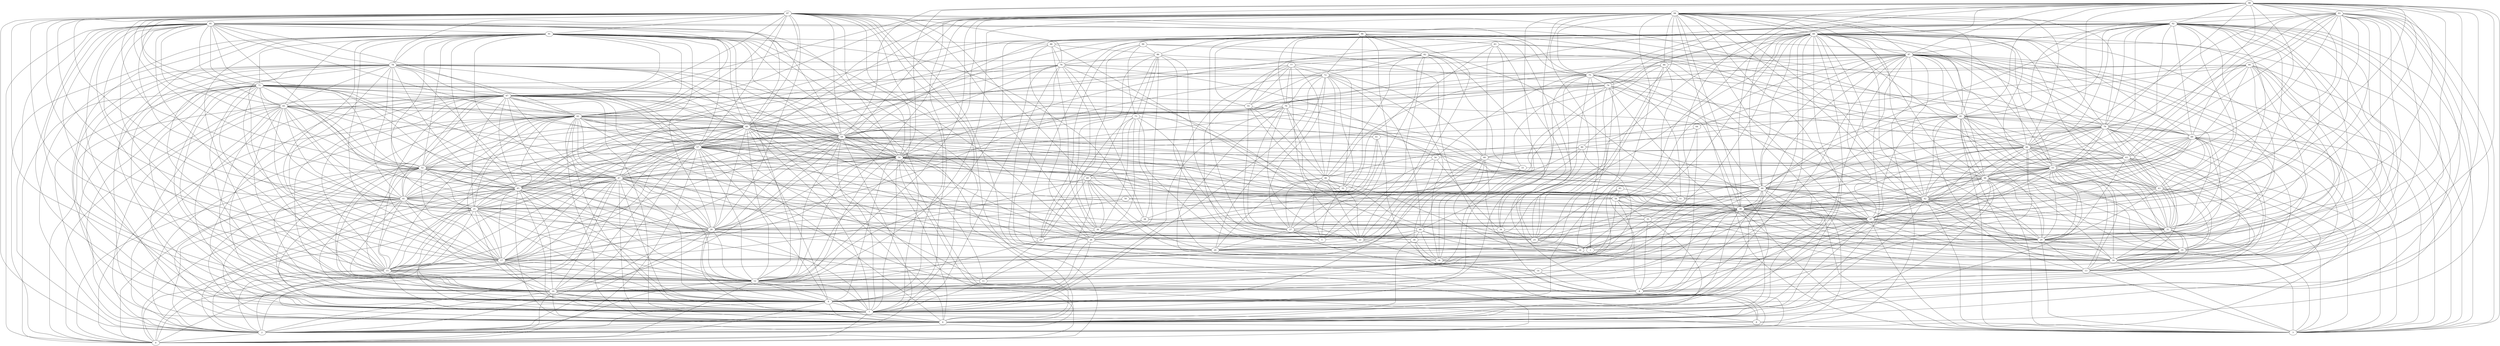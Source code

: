 digraph "sensornet-topology" {
label = "";
rankdir="BT";"0"->"2" [arrowhead = "both"] 
"0"->"7" [arrowhead = "both"] 
"0"->"9" [arrowhead = "both"] 
"0"->"10" [arrowhead = "both"] 
"0"->"12" [arrowhead = "both"] 
"0"->"15" [arrowhead = "both"] 
"0"->"17" [arrowhead = "both"] 
"0"->"21" [arrowhead = "both"] 
"0"->"41" [arrowhead = "both"] 
"0"->"45" [arrowhead = "both"] 
"0"->"47" [arrowhead = "both"] 
"0"->"52" [arrowhead = "both"] 
"0"->"57" [arrowhead = "both"] 
"0"->"59" [arrowhead = "both"] 
"0"->"60" [arrowhead = "both"] 
"0"->"62" [arrowhead = "both"] 
"0"->"65" [arrowhead = "both"] 
"0"->"67" [arrowhead = "both"] 
"0"->"71" [arrowhead = "both"] 
"0"->"91" [arrowhead = "both"] 
"0"->"95" [arrowhead = "both"] 
"0"->"97" [arrowhead = "both"] 
"1"->"25" [arrowhead = "both"] 
"1"->"29" [arrowhead = "both"] 
"1"->"35" [arrowhead = "both"] 
"1"->"40" [arrowhead = "both"] 
"1"->"53" [arrowhead = "both"] 
"1"->"68" [arrowhead = "both"] 
"1"->"75" [arrowhead = "both"] 
"1"->"85" [arrowhead = "both"] 
"2"->"4" [arrowhead = "both"] 
"2"->"7" [arrowhead = "both"] 
"2"->"9" [arrowhead = "both"] 
"2"->"10" [arrowhead = "both"] 
"2"->"12" [arrowhead = "both"] 
"2"->"15" [arrowhead = "both"] 
"2"->"17" [arrowhead = "both"] 
"2"->"21" [arrowhead = "both"] 
"2"->"27" [arrowhead = "both"] 
"2"->"28" [arrowhead = "both"] 
"2"->"30" [arrowhead = "both"] 
"2"->"41" [arrowhead = "both"] 
"2"->"45" [arrowhead = "both"] 
"2"->"47" [arrowhead = "both"] 
"2"->"54" [arrowhead = "both"] 
"2"->"57" [arrowhead = "both"] 
"2"->"59" [arrowhead = "both"] 
"2"->"60" [arrowhead = "both"] 
"2"->"62" [arrowhead = "both"] 
"2"->"65" [arrowhead = "both"] 
"2"->"67" [arrowhead = "both"] 
"2"->"69" [arrowhead = "both"] 
"2"->"71" [arrowhead = "both"] 
"2"->"78" [arrowhead = "both"] 
"2"->"87" [arrowhead = "both"] 
"2"->"91" [arrowhead = "both"] 
"2"->"95" [arrowhead = "both"] 
"2"->"97" [arrowhead = "both"] 
"3"->"4" [arrowhead = "both"] 
"3"->"13" [arrowhead = "both"] 
"3"->"16" [arrowhead = "both"] 
"3"->"19" [arrowhead = "both"] 
"3"->"29" [arrowhead = "both"] 
"3"->"31" [arrowhead = "both"] 
"3"->"37" [arrowhead = "both"] 
"3"->"39" [arrowhead = "both"] 
"3"->"42" [arrowhead = "both"] 
"3"->"43" [arrowhead = "both"] 
"3"->"44" [arrowhead = "both"] 
"3"->"48" [arrowhead = "both"] 
"3"->"54" [arrowhead = "both"] 
"3"->"63" [arrowhead = "both"] 
"3"->"66" [arrowhead = "both"] 
"3"->"69" [arrowhead = "both"] 
"3"->"79" [arrowhead = "both"] 
"3"->"81" [arrowhead = "both"] 
"3"->"87" [arrowhead = "both"] 
"3"->"89" [arrowhead = "both"] 
"3"->"90" [arrowhead = "both"] 
"3"->"92" [arrowhead = "both"] 
"3"->"93" [arrowhead = "both"] 
"3"->"94" [arrowhead = "both"] 
"3"->"98" [arrowhead = "both"] 
"4"->"7" [arrowhead = "both"] 
"4"->"9" [arrowhead = "both"] 
"4"->"10" [arrowhead = "both"] 
"4"->"12" [arrowhead = "both"] 
"4"->"17" [arrowhead = "both"] 
"4"->"28" [arrowhead = "both"] 
"4"->"30" [arrowhead = "both"] 
"4"->"35" [arrowhead = "both"] 
"4"->"37" [arrowhead = "both"] 
"4"->"39" [arrowhead = "both"] 
"4"->"41" [arrowhead = "both"] 
"4"->"42" [arrowhead = "both"] 
"4"->"44" [arrowhead = "both"] 
"4"->"45" [arrowhead = "both"] 
"4"->"47" [arrowhead = "both"] 
"4"->"48" [arrowhead = "both"] 
"4"->"52" [arrowhead = "both"] 
"4"->"53" [arrowhead = "both"] 
"4"->"57" [arrowhead = "both"] 
"4"->"59" [arrowhead = "both"] 
"4"->"60" [arrowhead = "both"] 
"4"->"62" [arrowhead = "both"] 
"4"->"67" [arrowhead = "both"] 
"4"->"71" [arrowhead = "both"] 
"4"->"78" [arrowhead = "both"] 
"4"->"87" [arrowhead = "both"] 
"4"->"89" [arrowhead = "both"] 
"4"->"91" [arrowhead = "both"] 
"4"->"92" [arrowhead = "both"] 
"4"->"94" [arrowhead = "both"] 
"4"->"95" [arrowhead = "both"] 
"4"->"97" [arrowhead = "both"] 
"4"->"98" [arrowhead = "both"] 
"5"->"21" [arrowhead = "both"] 
"5"->"27" [arrowhead = "both"] 
"5"->"32" [arrowhead = "both"] 
"5"->"46" [arrowhead = "both"] 
"5"->"53" [arrowhead = "both"] 
"5"->"73" [arrowhead = "both"] 
"5"->"77" [arrowhead = "both"] 
"5"->"82" [arrowhead = "both"] 
"5"->"96" [arrowhead = "both"] 
"6"->"7" [arrowhead = "both"] 
"6"->"21" [arrowhead = "both"] 
"6"->"26" [arrowhead = "both"] 
"6"->"34" [arrowhead = "both"] 
"6"->"76" [arrowhead = "both"] 
"6"->"84" [arrowhead = "both"] 
"6"->"93" [arrowhead = "both"] 
"7"->"9" [arrowhead = "both"] 
"7"->"10" [arrowhead = "both"] 
"7"->"11" [arrowhead = "both"] 
"7"->"12" [arrowhead = "both"] 
"7"->"15" [arrowhead = "both"] 
"7"->"17" [arrowhead = "both"] 
"7"->"21" [arrowhead = "both"] 
"7"->"26" [arrowhead = "both"] 
"7"->"28" [arrowhead = "both"] 
"7"->"39" [arrowhead = "both"] 
"7"->"41" [arrowhead = "both"] 
"7"->"44" [arrowhead = "both"] 
"7"->"45" [arrowhead = "both"] 
"7"->"47" [arrowhead = "both"] 
"7"->"52" [arrowhead = "both"] 
"7"->"54" [arrowhead = "both"] 
"7"->"56" [arrowhead = "both"] 
"7"->"59" [arrowhead = "both"] 
"7"->"60" [arrowhead = "both"] 
"7"->"62" [arrowhead = "both"] 
"7"->"65" [arrowhead = "both"] 
"7"->"67" [arrowhead = "both"] 
"7"->"70" [arrowhead = "both"] 
"7"->"71" [arrowhead = "both"] 
"7"->"72" [arrowhead = "both"] 
"7"->"76" [arrowhead = "both"] 
"7"->"78" [arrowhead = "both"] 
"7"->"80" [arrowhead = "both"] 
"7"->"89" [arrowhead = "both"] 
"7"->"91" [arrowhead = "both"] 
"7"->"93" [arrowhead = "both"] 
"7"->"94" [arrowhead = "both"] 
"7"->"95" [arrowhead = "both"] 
"7"->"97" [arrowhead = "both"] 
"8"->"12" [arrowhead = "both"] 
"8"->"13" [arrowhead = "both"] 
"8"->"14" [arrowhead = "both"] 
"8"->"19" [arrowhead = "both"] 
"8"->"21" [arrowhead = "both"] 
"8"->"35" [arrowhead = "both"] 
"8"->"37" [arrowhead = "both"] 
"8"->"62" [arrowhead = "both"] 
"8"->"63" [arrowhead = "both"] 
"8"->"64" [arrowhead = "both"] 
"8"->"71" [arrowhead = "both"] 
"8"->"75" [arrowhead = "both"] 
"8"->"85" [arrowhead = "both"] 
"8"->"98" [arrowhead = "both"] 
"9"->"10" [arrowhead = "both"] 
"9"->"12" [arrowhead = "both"] 
"9"->"15" [arrowhead = "both"] 
"9"->"17" [arrowhead = "both"] 
"9"->"21" [arrowhead = "both"] 
"9"->"26" [arrowhead = "both"] 
"9"->"28" [arrowhead = "both"] 
"9"->"37" [arrowhead = "both"] 
"9"->"39" [arrowhead = "both"] 
"9"->"41" [arrowhead = "both"] 
"9"->"42" [arrowhead = "both"] 
"9"->"44" [arrowhead = "both"] 
"9"->"45" [arrowhead = "both"] 
"9"->"47" [arrowhead = "both"] 
"9"->"48" [arrowhead = "both"] 
"9"->"52" [arrowhead = "both"] 
"9"->"54" [arrowhead = "both"] 
"9"->"57" [arrowhead = "both"] 
"9"->"60" [arrowhead = "both"] 
"9"->"62" [arrowhead = "both"] 
"9"->"65" [arrowhead = "both"] 
"9"->"67" [arrowhead = "both"] 
"9"->"71" [arrowhead = "both"] 
"9"->"75" [arrowhead = "both"] 
"9"->"78" [arrowhead = "both"] 
"9"->"87" [arrowhead = "both"] 
"9"->"89" [arrowhead = "both"] 
"9"->"91" [arrowhead = "both"] 
"9"->"92" [arrowhead = "both"] 
"9"->"94" [arrowhead = "both"] 
"9"->"95" [arrowhead = "both"] 
"9"->"97" [arrowhead = "both"] 
"9"->"98" [arrowhead = "both"] 
"10"->"12" [arrowhead = "both"] 
"10"->"15" [arrowhead = "both"] 
"10"->"17" [arrowhead = "both"] 
"10"->"21" [arrowhead = "both"] 
"10"->"23" [arrowhead = "both"] 
"10"->"28" [arrowhead = "both"] 
"10"->"37" [arrowhead = "both"] 
"10"->"39" [arrowhead = "both"] 
"10"->"41" [arrowhead = "both"] 
"10"->"44" [arrowhead = "both"] 
"10"->"45" [arrowhead = "both"] 
"10"->"47" [arrowhead = "both"] 
"10"->"49" [arrowhead = "both"] 
"10"->"52" [arrowhead = "both"] 
"10"->"54" [arrowhead = "both"] 
"10"->"57" [arrowhead = "both"] 
"10"->"59" [arrowhead = "both"] 
"10"->"62" [arrowhead = "both"] 
"10"->"65" [arrowhead = "both"] 
"10"->"67" [arrowhead = "both"] 
"10"->"71" [arrowhead = "both"] 
"10"->"78" [arrowhead = "both"] 
"10"->"87" [arrowhead = "both"] 
"10"->"89" [arrowhead = "both"] 
"10"->"91" [arrowhead = "both"] 
"10"->"94" [arrowhead = "both"] 
"10"->"95" [arrowhead = "both"] 
"10"->"97" [arrowhead = "both"] 
"11"->"14" [arrowhead = "both"] 
"11"->"23" [arrowhead = "both"] 
"11"->"52" [arrowhead = "both"] 
"11"->"54" [arrowhead = "both"] 
"11"->"57" [arrowhead = "both"] 
"11"->"73" [arrowhead = "both"] 
"12"->"15" [arrowhead = "both"] 
"12"->"17" [arrowhead = "both"] 
"12"->"19" [arrowhead = "both"] 
"12"->"20" [arrowhead = "both"] 
"12"->"21" [arrowhead = "both"] 
"12"->"28" [arrowhead = "both"] 
"12"->"39" [arrowhead = "both"] 
"12"->"41" [arrowhead = "both"] 
"12"->"44" [arrowhead = "both"] 
"12"->"45" [arrowhead = "both"] 
"12"->"47" [arrowhead = "both"] 
"12"->"52" [arrowhead = "both"] 
"12"->"54" [arrowhead = "both"] 
"12"->"57" [arrowhead = "both"] 
"12"->"58" [arrowhead = "both"] 
"12"->"59" [arrowhead = "both"] 
"12"->"60" [arrowhead = "both"] 
"12"->"65" [arrowhead = "both"] 
"12"->"67" [arrowhead = "both"] 
"12"->"71" [arrowhead = "both"] 
"12"->"78" [arrowhead = "both"] 
"12"->"89" [arrowhead = "both"] 
"12"->"91" [arrowhead = "both"] 
"12"->"94" [arrowhead = "both"] 
"12"->"95" [arrowhead = "both"] 
"12"->"96" [arrowhead = "both"] 
"12"->"97" [arrowhead = "both"] 
"13"->"16" [arrowhead = "both"] 
"13"->"19" [arrowhead = "both"] 
"13"->"29" [arrowhead = "both"] 
"13"->"31" [arrowhead = "both"] 
"13"->"33" [arrowhead = "both"] 
"13"->"40" [arrowhead = "both"] 
"13"->"43" [arrowhead = "both"] 
"13"->"45" [arrowhead = "both"] 
"13"->"50" [arrowhead = "both"] 
"13"->"53" [arrowhead = "both"] 
"13"->"58" [arrowhead = "both"] 
"13"->"66" [arrowhead = "both"] 
"13"->"69" [arrowhead = "both"] 
"13"->"79" [arrowhead = "both"] 
"13"->"81" [arrowhead = "both"] 
"13"->"83" [arrowhead = "both"] 
"13"->"93" [arrowhead = "both"] 
"14"->"18" [arrowhead = "both"] 
"14"->"58" [arrowhead = "both"] 
"14"->"61" [arrowhead = "both"] 
"14"->"90" [arrowhead = "both"] 
"15"->"17" [arrowhead = "both"] 
"15"->"21" [arrowhead = "both"] 
"15"->"28" [arrowhead = "both"] 
"15"->"41" [arrowhead = "both"] 
"15"->"45" [arrowhead = "both"] 
"15"->"47" [arrowhead = "both"] 
"15"->"49" [arrowhead = "both"] 
"15"->"52" [arrowhead = "both"] 
"15"->"57" [arrowhead = "both"] 
"15"->"59" [arrowhead = "both"] 
"15"->"60" [arrowhead = "both"] 
"15"->"62" [arrowhead = "both"] 
"15"->"67" [arrowhead = "both"] 
"15"->"68" [arrowhead = "both"] 
"15"->"71" [arrowhead = "both"] 
"15"->"78" [arrowhead = "both"] 
"15"->"91" [arrowhead = "both"] 
"15"->"95" [arrowhead = "both"] 
"15"->"97" [arrowhead = "both"] 
"16"->"19" [arrowhead = "both"] 
"16"->"24" [arrowhead = "both"] 
"16"->"29" [arrowhead = "both"] 
"16"->"31" [arrowhead = "both"] 
"16"->"37" [arrowhead = "both"] 
"16"->"39" [arrowhead = "both"] 
"16"->"42" [arrowhead = "both"] 
"16"->"43" [arrowhead = "both"] 
"16"->"44" [arrowhead = "both"] 
"16"->"48" [arrowhead = "both"] 
"16"->"49" [arrowhead = "both"] 
"16"->"53" [arrowhead = "both"] 
"16"->"63" [arrowhead = "both"] 
"16"->"69" [arrowhead = "both"] 
"16"->"74" [arrowhead = "both"] 
"16"->"79" [arrowhead = "both"] 
"16"->"81" [arrowhead = "both"] 
"16"->"87" [arrowhead = "both"] 
"16"->"89" [arrowhead = "both"] 
"16"->"92" [arrowhead = "both"] 
"16"->"93" [arrowhead = "both"] 
"16"->"94" [arrowhead = "both"] 
"16"->"98" [arrowhead = "both"] 
"17"->"21" [arrowhead = "both"] 
"17"->"24" [arrowhead = "both"] 
"17"->"28" [arrowhead = "both"] 
"17"->"41" [arrowhead = "both"] 
"17"->"44" [arrowhead = "both"] 
"17"->"45" [arrowhead = "both"] 
"17"->"47" [arrowhead = "both"] 
"17"->"52" [arrowhead = "both"] 
"17"->"54" [arrowhead = "both"] 
"17"->"57" [arrowhead = "both"] 
"17"->"59" [arrowhead = "both"] 
"17"->"60" [arrowhead = "both"] 
"17"->"62" [arrowhead = "both"] 
"17"->"65" [arrowhead = "both"] 
"17"->"71" [arrowhead = "both"] 
"17"->"74" [arrowhead = "both"] 
"17"->"78" [arrowhead = "both"] 
"17"->"91" [arrowhead = "both"] 
"17"->"94" [arrowhead = "both"] 
"17"->"95" [arrowhead = "both"] 
"17"->"97" [arrowhead = "both"] 
"18"->"20" [arrowhead = "both"] 
"18"->"22" [arrowhead = "both"] 
"18"->"30" [arrowhead = "both"] 
"18"->"33" [arrowhead = "both"] 
"18"->"40" [arrowhead = "both"] 
"18"->"66" [arrowhead = "both"] 
"18"->"70" [arrowhead = "both"] 
"18"->"72" [arrowhead = "both"] 
"18"->"80" [arrowhead = "both"] 
"18"->"83" [arrowhead = "both"] 
"18"->"89" [arrowhead = "both"] 
"18"->"90" [arrowhead = "both"] 
"19"->"22" [arrowhead = "both"] 
"19"->"29" [arrowhead = "both"] 
"19"->"31" [arrowhead = "both"] 
"19"->"37" [arrowhead = "both"] 
"19"->"39" [arrowhead = "both"] 
"19"->"42" [arrowhead = "both"] 
"19"->"43" [arrowhead = "both"] 
"19"->"48" [arrowhead = "both"] 
"19"->"53" [arrowhead = "both"] 
"19"->"63" [arrowhead = "both"] 
"19"->"66" [arrowhead = "both"] 
"19"->"79" [arrowhead = "both"] 
"19"->"81" [arrowhead = "both"] 
"19"->"87" [arrowhead = "both"] 
"19"->"89" [arrowhead = "both"] 
"19"->"92" [arrowhead = "both"] 
"19"->"93" [arrowhead = "both"] 
"19"->"98" [arrowhead = "both"] 
"20"->"22" [arrowhead = "both"] 
"20"->"27" [arrowhead = "both"] 
"20"->"40" [arrowhead = "both"] 
"20"->"46" [arrowhead = "both"] 
"20"->"49" [arrowhead = "both"] 
"20"->"62" [arrowhead = "both"] 
"20"->"68" [arrowhead = "both"] 
"20"->"72" [arrowhead = "both"] 
"20"->"76" [arrowhead = "both"] 
"20"->"77" [arrowhead = "both"] 
"20"->"84" [arrowhead = "both"] 
"20"->"90" [arrowhead = "both"] 
"20"->"96" [arrowhead = "both"] 
"21"->"41" [arrowhead = "both"] 
"21"->"45" [arrowhead = "both"] 
"21"->"47" [arrowhead = "both"] 
"21"->"50" [arrowhead = "both"] 
"21"->"52" [arrowhead = "both"] 
"21"->"57" [arrowhead = "both"] 
"21"->"58" [arrowhead = "both"] 
"21"->"59" [arrowhead = "both"] 
"21"->"60" [arrowhead = "both"] 
"21"->"62" [arrowhead = "both"] 
"21"->"65" [arrowhead = "both"] 
"21"->"67" [arrowhead = "both"] 
"21"->"91" [arrowhead = "both"] 
"21"->"92" [arrowhead = "both"] 
"21"->"95" [arrowhead = "both"] 
"21"->"97" [arrowhead = "both"] 
"22"->"27" [arrowhead = "both"] 
"22"->"28" [arrowhead = "both"] 
"22"->"32" [arrowhead = "both"] 
"22"->"40" [arrowhead = "both"] 
"22"->"46" [arrowhead = "both"] 
"22"->"68" [arrowhead = "both"] 
"22"->"70" [arrowhead = "both"] 
"22"->"77" [arrowhead = "both"] 
"22"->"82" [arrowhead = "both"] 
"22"->"90" [arrowhead = "both"] 
"22"->"96" [arrowhead = "both"] 
"23"->"36" [arrowhead = "both"] 
"23"->"49" [arrowhead = "both"] 
"23"->"60" [arrowhead = "both"] 
"23"->"61" [arrowhead = "both"] 
"23"->"73" [arrowhead = "both"] 
"23"->"86" [arrowhead = "both"] 
"23"->"99" [arrowhead = "both"] 
"24"->"25" [arrowhead = "both"] 
"24"->"36" [arrowhead = "both"] 
"24"->"39" [arrowhead = "both"] 
"24"->"42" [arrowhead = "both"] 
"24"->"66" [arrowhead = "both"] 
"24"->"67" [arrowhead = "both"] 
"24"->"75" [arrowhead = "both"] 
"24"->"86" [arrowhead = "both"] 
"24"->"89" [arrowhead = "both"] 
"24"->"92" [arrowhead = "both"] 
"25"->"34" [arrowhead = "both"] 
"25"->"42" [arrowhead = "both"] 
"25"->"44" [arrowhead = "both"] 
"25"->"46" [arrowhead = "both"] 
"25"->"47" [arrowhead = "both"] 
"25"->"51" [arrowhead = "both"] 
"25"->"73" [arrowhead = "both"] 
"25"->"74" [arrowhead = "both"] 
"25"->"84" [arrowhead = "both"] 
"25"->"85" [arrowhead = "both"] 
"25"->"94" [arrowhead = "both"] 
"25"->"96" [arrowhead = "both"] 
"25"->"97" [arrowhead = "both"] 
"25"->"99" [arrowhead = "both"] 
"26"->"36" [arrowhead = "both"] 
"26"->"38" [arrowhead = "both"] 
"26"->"39" [arrowhead = "both"] 
"26"->"47" [arrowhead = "both"] 
"26"->"56" [arrowhead = "both"] 
"26"->"57" [arrowhead = "both"] 
"26"->"59" [arrowhead = "both"] 
"26"->"86" [arrowhead = "both"] 
"26"->"88" [arrowhead = "both"] 
"26"->"89" [arrowhead = "both"] 
"26"->"91" [arrowhead = "both"] 
"27"->"32" [arrowhead = "both"] 
"27"->"35" [arrowhead = "both"] 
"27"->"43" [arrowhead = "both"] 
"27"->"46" [arrowhead = "both"] 
"27"->"52" [arrowhead = "both"] 
"27"->"55" [arrowhead = "both"] 
"27"->"70" [arrowhead = "both"] 
"27"->"72" [arrowhead = "both"] 
"27"->"82" [arrowhead = "both"] 
"27"->"96" [arrowhead = "both"] 
"28"->"37" [arrowhead = "both"] 
"28"->"41" [arrowhead = "both"] 
"28"->"45" [arrowhead = "both"] 
"28"->"47" [arrowhead = "both"] 
"28"->"48" [arrowhead = "both"] 
"28"->"50" [arrowhead = "both"] 
"28"->"52" [arrowhead = "both"] 
"28"->"54" [arrowhead = "both"] 
"28"->"57" [arrowhead = "both"] 
"28"->"59" [arrowhead = "both"] 
"28"->"60" [arrowhead = "both"] 
"28"->"62" [arrowhead = "both"] 
"28"->"65" [arrowhead = "both"] 
"28"->"67" [arrowhead = "both"] 
"28"->"72" [arrowhead = "both"] 
"28"->"83" [arrowhead = "both"] 
"28"->"91" [arrowhead = "both"] 
"28"->"95" [arrowhead = "both"] 
"28"->"97" [arrowhead = "both"] 
"29"->"31" [arrowhead = "both"] 
"29"->"37" [arrowhead = "both"] 
"29"->"39" [arrowhead = "both"] 
"29"->"42" [arrowhead = "both"] 
"29"->"43" [arrowhead = "both"] 
"29"->"44" [arrowhead = "both"] 
"29"->"46" [arrowhead = "both"] 
"29"->"48" [arrowhead = "both"] 
"29"->"51" [arrowhead = "both"] 
"29"->"52" [arrowhead = "both"] 
"29"->"53" [arrowhead = "both"] 
"29"->"63" [arrowhead = "both"] 
"29"->"66" [arrowhead = "both"] 
"29"->"69" [arrowhead = "both"] 
"29"->"81" [arrowhead = "both"] 
"29"->"87" [arrowhead = "both"] 
"29"->"89" [arrowhead = "both"] 
"29"->"92" [arrowhead = "both"] 
"29"->"93" [arrowhead = "both"] 
"29"->"94" [arrowhead = "both"] 
"29"->"98" [arrowhead = "both"] 
"30"->"40" [arrowhead = "both"] 
"30"->"54" [arrowhead = "both"] 
"30"->"68" [arrowhead = "both"] 
"30"->"86" [arrowhead = "both"] 
"30"->"90" [arrowhead = "both"] 
"31"->"37" [arrowhead = "both"] 
"31"->"39" [arrowhead = "both"] 
"31"->"42" [arrowhead = "both"] 
"31"->"43" [arrowhead = "both"] 
"31"->"44" [arrowhead = "both"] 
"31"->"47" [arrowhead = "both"] 
"31"->"48" [arrowhead = "both"] 
"31"->"53" [arrowhead = "both"] 
"31"->"63" [arrowhead = "both"] 
"31"->"66" [arrowhead = "both"] 
"31"->"69" [arrowhead = "both"] 
"31"->"79" [arrowhead = "both"] 
"31"->"87" [arrowhead = "both"] 
"31"->"89" [arrowhead = "both"] 
"31"->"92" [arrowhead = "both"] 
"31"->"93" [arrowhead = "both"] 
"31"->"94" [arrowhead = "both"] 
"31"->"98" [arrowhead = "both"] 
"32"->"33" [arrowhead = "both"] 
"32"->"46" [arrowhead = "both"] 
"32"->"47" [arrowhead = "both"] 
"32"->"55" [arrowhead = "both"] 
"32"->"72" [arrowhead = "both"] 
"32"->"77" [arrowhead = "both"] 
"32"->"96" [arrowhead = "both"] 
"33"->"63" [arrowhead = "both"] 
"33"->"68" [arrowhead = "both"] 
"33"->"74" [arrowhead = "both"] 
"33"->"82" [arrowhead = "both"] 
"34"->"38" [arrowhead = "both"] 
"34"->"56" [arrowhead = "both"] 
"34"->"75" [arrowhead = "both"] 
"34"->"82" [arrowhead = "both"] 
"34"->"89" [arrowhead = "both"] 
"34"->"93" [arrowhead = "both"] 
"35"->"39" [arrowhead = "both"] 
"35"->"51" [arrowhead = "both"] 
"35"->"58" [arrowhead = "both"] 
"35"->"71" [arrowhead = "both"] 
"36"->"38" [arrowhead = "both"] 
"36"->"47" [arrowhead = "both"] 
"36"->"49" [arrowhead = "both"] 
"36"->"73" [arrowhead = "both"] 
"36"->"74" [arrowhead = "both"] 
"36"->"76" [arrowhead = "both"] 
"36"->"88" [arrowhead = "both"] 
"36"->"99" [arrowhead = "both"] 
"37"->"39" [arrowhead = "both"] 
"37"->"42" [arrowhead = "both"] 
"37"->"44" [arrowhead = "both"] 
"37"->"48" [arrowhead = "both"] 
"37"->"53" [arrowhead = "both"] 
"37"->"54" [arrowhead = "both"] 
"37"->"55" [arrowhead = "both"] 
"37"->"58" [arrowhead = "both"] 
"37"->"59" [arrowhead = "both"] 
"37"->"60" [arrowhead = "both"] 
"37"->"66" [arrowhead = "both"] 
"37"->"69" [arrowhead = "both"] 
"37"->"78" [arrowhead = "both"] 
"37"->"79" [arrowhead = "both"] 
"37"->"81" [arrowhead = "both"] 
"37"->"89" [arrowhead = "both"] 
"37"->"92" [arrowhead = "both"] 
"37"->"94" [arrowhead = "both"] 
"37"->"98" [arrowhead = "both"] 
"38"->"39" [arrowhead = "both"] 
"38"->"61" [arrowhead = "both"] 
"38"->"76" [arrowhead = "both"] 
"38"->"86" [arrowhead = "both"] 
"38"->"91" [arrowhead = "both"] 
"39"->"42" [arrowhead = "both"] 
"39"->"44" [arrowhead = "both"] 
"39"->"48" [arrowhead = "both"] 
"39"->"53" [arrowhead = "both"] 
"39"->"54" [arrowhead = "both"] 
"39"->"57" [arrowhead = "both"] 
"39"->"59" [arrowhead = "both"] 
"39"->"60" [arrowhead = "both"] 
"39"->"62" [arrowhead = "both"] 
"39"->"66" [arrowhead = "both"] 
"39"->"69" [arrowhead = "both"] 
"39"->"74" [arrowhead = "both"] 
"39"->"76" [arrowhead = "both"] 
"39"->"79" [arrowhead = "both"] 
"39"->"81" [arrowhead = "both"] 
"39"->"87" [arrowhead = "both"] 
"39"->"88" [arrowhead = "both"] 
"39"->"92" [arrowhead = "both"] 
"39"->"94" [arrowhead = "both"] 
"39"->"98" [arrowhead = "both"] 
"40"->"68" [arrowhead = "both"] 
"40"->"70" [arrowhead = "both"] 
"40"->"72" [arrowhead = "both"] 
"40"->"80" [arrowhead = "both"] 
"41"->"45" [arrowhead = "both"] 
"41"->"47" [arrowhead = "both"] 
"41"->"52" [arrowhead = "both"] 
"41"->"54" [arrowhead = "both"] 
"41"->"57" [arrowhead = "both"] 
"41"->"59" [arrowhead = "both"] 
"41"->"60" [arrowhead = "both"] 
"41"->"62" [arrowhead = "both"] 
"41"->"65" [arrowhead = "both"] 
"41"->"67" [arrowhead = "both"] 
"41"->"71" [arrowhead = "both"] 
"41"->"78" [arrowhead = "both"] 
"41"->"84" [arrowhead = "both"] 
"41"->"95" [arrowhead = "both"] 
"41"->"97" [arrowhead = "both"] 
"42"->"43" [arrowhead = "both"] 
"42"->"44" [arrowhead = "both"] 
"42"->"48" [arrowhead = "both"] 
"42"->"53" [arrowhead = "both"] 
"42"->"54" [arrowhead = "both"] 
"42"->"59" [arrowhead = "both"] 
"42"->"66" [arrowhead = "both"] 
"42"->"67" [arrowhead = "both"] 
"42"->"69" [arrowhead = "both"] 
"42"->"74" [arrowhead = "both"] 
"42"->"75" [arrowhead = "both"] 
"42"->"79" [arrowhead = "both"] 
"42"->"81" [arrowhead = "both"] 
"42"->"87" [arrowhead = "both"] 
"42"->"89" [arrowhead = "both"] 
"42"->"93" [arrowhead = "both"] 
"42"->"94" [arrowhead = "both"] 
"42"->"98" [arrowhead = "both"] 
"43"->"48" [arrowhead = "both"] 
"43"->"53" [arrowhead = "both"] 
"43"->"63" [arrowhead = "both"] 
"43"->"66" [arrowhead = "both"] 
"43"->"69" [arrowhead = "both"] 
"43"->"79" [arrowhead = "both"] 
"43"->"81" [arrowhead = "both"] 
"43"->"92" [arrowhead = "both"] 
"43"->"95" [arrowhead = "both"] 
"43"->"98" [arrowhead = "both"] 
"44"->"48" [arrowhead = "both"] 
"44"->"49" [arrowhead = "both"] 
"44"->"53" [arrowhead = "both"] 
"44"->"54" [arrowhead = "both"] 
"44"->"57" [arrowhead = "both"] 
"44"->"59" [arrowhead = "both"] 
"44"->"60" [arrowhead = "both"] 
"44"->"62" [arrowhead = "both"] 
"44"->"66" [arrowhead = "both"] 
"44"->"67" [arrowhead = "both"] 
"44"->"75" [arrowhead = "both"] 
"44"->"79" [arrowhead = "both"] 
"44"->"81" [arrowhead = "both"] 
"44"->"87" [arrowhead = "both"] 
"44"->"89" [arrowhead = "both"] 
"44"->"92" [arrowhead = "both"] 
"44"->"98" [arrowhead = "both"] 
"45"->"47" [arrowhead = "both"] 
"45"->"52" [arrowhead = "both"] 
"45"->"54" [arrowhead = "both"] 
"45"->"57" [arrowhead = "both"] 
"45"->"59" [arrowhead = "both"] 
"45"->"60" [arrowhead = "both"] 
"45"->"62" [arrowhead = "both"] 
"45"->"63" [arrowhead = "both"] 
"45"->"65" [arrowhead = "both"] 
"45"->"67" [arrowhead = "both"] 
"45"->"71" [arrowhead = "both"] 
"45"->"76" [arrowhead = "both"] 
"45"->"78" [arrowhead = "both"] 
"45"->"91" [arrowhead = "both"] 
"45"->"97" [arrowhead = "both"] 
"46"->"55" [arrowhead = "both"] 
"46"->"70" [arrowhead = "both"] 
"46"->"72" [arrowhead = "both"] 
"46"->"75" [arrowhead = "both"] 
"46"->"77" [arrowhead = "both"] 
"46"->"79" [arrowhead = "both"] 
"46"->"82" [arrowhead = "both"] 
"47"->"52" [arrowhead = "both"] 
"47"->"54" [arrowhead = "both"] 
"47"->"57" [arrowhead = "both"] 
"47"->"59" [arrowhead = "both"] 
"47"->"60" [arrowhead = "both"] 
"47"->"62" [arrowhead = "both"] 
"47"->"65" [arrowhead = "both"] 
"47"->"67" [arrowhead = "both"] 
"47"->"71" [arrowhead = "both"] 
"47"->"75" [arrowhead = "both"] 
"47"->"76" [arrowhead = "both"] 
"47"->"78" [arrowhead = "both"] 
"47"->"81" [arrowhead = "both"] 
"47"->"88" [arrowhead = "both"] 
"47"->"91" [arrowhead = "both"] 
"47"->"95" [arrowhead = "both"] 
"48"->"53" [arrowhead = "both"] 
"48"->"54" [arrowhead = "both"] 
"48"->"59" [arrowhead = "both"] 
"48"->"66" [arrowhead = "both"] 
"48"->"69" [arrowhead = "both"] 
"48"->"71" [arrowhead = "both"] 
"48"->"79" [arrowhead = "both"] 
"48"->"81" [arrowhead = "both"] 
"48"->"87" [arrowhead = "both"] 
"48"->"89" [arrowhead = "both"] 
"48"->"92" [arrowhead = "both"] 
"48"->"93" [arrowhead = "both"] 
"48"->"94" [arrowhead = "both"] 
"49"->"66" [arrowhead = "both"] 
"49"->"73" [arrowhead = "both"] 
"49"->"86" [arrowhead = "both"] 
"49"->"97" [arrowhead = "both"] 
"50"->"80" [arrowhead = "both"] 
"51"->"75" [arrowhead = "both"] 
"51"->"79" [arrowhead = "both"] 
"51"->"82" [arrowhead = "both"] 
"51"->"85" [arrowhead = "both"] 
"51"->"90" [arrowhead = "both"] 
"52"->"54" [arrowhead = "both"] 
"52"->"57" [arrowhead = "both"] 
"52"->"59" [arrowhead = "both"] 
"52"->"60" [arrowhead = "both"] 
"52"->"62" [arrowhead = "both"] 
"52"->"65" [arrowhead = "both"] 
"52"->"67" [arrowhead = "both"] 
"52"->"71" [arrowhead = "both"] 
"52"->"77" [arrowhead = "both"] 
"52"->"78" [arrowhead = "both"] 
"52"->"91" [arrowhead = "both"] 
"52"->"95" [arrowhead = "both"] 
"52"->"97" [arrowhead = "both"] 
"53"->"54" [arrowhead = "both"] 
"53"->"63" [arrowhead = "both"] 
"53"->"66" [arrowhead = "both"] 
"53"->"68" [arrowhead = "both"] 
"53"->"69" [arrowhead = "both"] 
"53"->"79" [arrowhead = "both"] 
"53"->"81" [arrowhead = "both"] 
"53"->"87" [arrowhead = "both"] 
"53"->"89" [arrowhead = "both"] 
"53"->"92" [arrowhead = "both"] 
"53"->"93" [arrowhead = "both"] 
"53"->"94" [arrowhead = "both"] 
"53"->"98" [arrowhead = "both"] 
"54"->"57" [arrowhead = "both"] 
"54"->"59" [arrowhead = "both"] 
"54"->"60" [arrowhead = "both"] 
"54"->"62" [arrowhead = "both"] 
"54"->"67" [arrowhead = "both"] 
"54"->"78" [arrowhead = "both"] 
"54"->"80" [arrowhead = "both"] 
"54"->"87" [arrowhead = "both"] 
"54"->"89" [arrowhead = "both"] 
"54"->"91" [arrowhead = "both"] 
"54"->"92" [arrowhead = "both"] 
"54"->"94" [arrowhead = "both"] 
"54"->"95" [arrowhead = "both"] 
"54"->"97" [arrowhead = "both"] 
"54"->"98" [arrowhead = "both"] 
"55"->"67" [arrowhead = "both"] 
"55"->"77" [arrowhead = "both"] 
"55"->"82" [arrowhead = "both"] 
"55"->"87" [arrowhead = "both"] 
"55"->"96" [arrowhead = "both"] 
"56"->"57" [arrowhead = "both"] 
"56"->"66" [arrowhead = "both"] 
"56"->"76" [arrowhead = "both"] 
"56"->"84" [arrowhead = "both"] 
"57"->"59" [arrowhead = "both"] 
"57"->"60" [arrowhead = "both"] 
"57"->"61" [arrowhead = "both"] 
"57"->"62" [arrowhead = "both"] 
"57"->"65" [arrowhead = "both"] 
"57"->"67" [arrowhead = "both"] 
"57"->"70" [arrowhead = "both"] 
"57"->"71" [arrowhead = "both"] 
"57"->"76" [arrowhead = "both"] 
"57"->"78" [arrowhead = "both"] 
"57"->"89" [arrowhead = "both"] 
"57"->"91" [arrowhead = "both"] 
"57"->"94" [arrowhead = "both"] 
"57"->"95" [arrowhead = "both"] 
"57"->"97" [arrowhead = "both"] 
"58"->"62" [arrowhead = "both"] 
"58"->"63" [arrowhead = "both"] 
"58"->"64" [arrowhead = "both"] 
"58"->"71" [arrowhead = "both"] 
"58"->"84" [arrowhead = "both"] 
"58"->"85" [arrowhead = "both"] 
"58"->"87" [arrowhead = "both"] 
"59"->"60" [arrowhead = "both"] 
"59"->"62" [arrowhead = "both"] 
"59"->"65" [arrowhead = "both"] 
"59"->"67" [arrowhead = "both"] 
"59"->"71" [arrowhead = "both"] 
"59"->"74" [arrowhead = "both"] 
"59"->"76" [arrowhead = "both"] 
"59"->"78" [arrowhead = "both"] 
"59"->"87" [arrowhead = "both"] 
"59"->"89" [arrowhead = "both"] 
"59"->"91" [arrowhead = "both"] 
"59"->"92" [arrowhead = "both"] 
"59"->"94" [arrowhead = "both"] 
"59"->"95" [arrowhead = "both"] 
"59"->"97" [arrowhead = "both"] 
"59"->"98" [arrowhead = "both"] 
"60"->"62" [arrowhead = "both"] 
"60"->"65" [arrowhead = "both"] 
"60"->"67" [arrowhead = "both"] 
"60"->"71" [arrowhead = "both"] 
"60"->"73" [arrowhead = "both"] 
"60"->"74" [arrowhead = "both"] 
"60"->"78" [arrowhead = "both"] 
"60"->"87" [arrowhead = "both"] 
"60"->"89" [arrowhead = "both"] 
"60"->"91" [arrowhead = "both"] 
"60"->"94" [arrowhead = "both"] 
"60"->"95" [arrowhead = "both"] 
"60"->"97" [arrowhead = "both"] 
"61"->"64" [arrowhead = "both"] 
"61"->"73" [arrowhead = "both"] 
"62"->"65" [arrowhead = "both"] 
"62"->"67" [arrowhead = "both"] 
"62"->"70" [arrowhead = "both"] 
"62"->"71" [arrowhead = "both"] 
"62"->"78" [arrowhead = "both"] 
"62"->"89" [arrowhead = "both"] 
"62"->"91" [arrowhead = "both"] 
"62"->"94" [arrowhead = "both"] 
"62"->"95" [arrowhead = "both"] 
"62"->"97" [arrowhead = "both"] 
"63"->"66" [arrowhead = "both"] 
"63"->"69" [arrowhead = "both"] 
"63"->"79" [arrowhead = "both"] 
"63"->"81" [arrowhead = "both"] 
"63"->"83" [arrowhead = "both"] 
"63"->"90" [arrowhead = "both"] 
"63"->"93" [arrowhead = "both"] 
"63"->"95" [arrowhead = "both"] 
"64"->"87" [arrowhead = "both"] 
"65"->"67" [arrowhead = "both"] 
"65"->"71" [arrowhead = "both"] 
"65"->"78" [arrowhead = "both"] 
"65"->"91" [arrowhead = "both"] 
"65"->"95" [arrowhead = "both"] 
"65"->"97" [arrowhead = "both"] 
"66"->"69" [arrowhead = "both"] 
"66"->"74" [arrowhead = "both"] 
"66"->"79" [arrowhead = "both"] 
"66"->"81" [arrowhead = "both"] 
"66"->"87" [arrowhead = "both"] 
"66"->"89" [arrowhead = "both"] 
"66"->"92" [arrowhead = "both"] 
"66"->"93" [arrowhead = "both"] 
"66"->"94" [arrowhead = "both"] 
"66"->"98" [arrowhead = "both"] 
"66"->"99" [arrowhead = "both"] 
"67"->"71" [arrowhead = "both"] 
"67"->"74" [arrowhead = "both"] 
"67"->"78" [arrowhead = "both"] 
"67"->"91" [arrowhead = "both"] 
"67"->"94" [arrowhead = "both"] 
"67"->"95" [arrowhead = "both"] 
"67"->"97" [arrowhead = "both"] 
"68"->"70" [arrowhead = "both"] 
"68"->"72" [arrowhead = "both"] 
"68"->"80" [arrowhead = "both"] 
"68"->"83" [arrowhead = "both"] 
"68"->"90" [arrowhead = "both"] 
"69"->"75" [arrowhead = "both"] 
"69"->"79" [arrowhead = "both"] 
"69"->"81" [arrowhead = "both"] 
"69"->"87" [arrowhead = "both"] 
"69"->"89" [arrowhead = "both"] 
"69"->"92" [arrowhead = "both"] 
"69"->"93" [arrowhead = "both"] 
"69"->"98" [arrowhead = "both"] 
"70"->"72" [arrowhead = "both"] 
"70"->"77" [arrowhead = "both"] 
"70"->"90" [arrowhead = "both"] 
"70"->"96" [arrowhead = "both"] 
"71"->"72" [arrowhead = "both"] 
"71"->"91" [arrowhead = "both"] 
"71"->"95" [arrowhead = "both"] 
"71"->"97" [arrowhead = "both"] 
"72"->"77" [arrowhead = "both"] 
"72"->"78" [arrowhead = "both"] 
"72"->"82" [arrowhead = "both"] 
"72"->"90" [arrowhead = "both"] 
"72"->"96" [arrowhead = "both"] 
"73"->"86" [arrowhead = "both"] 
"73"->"99" [arrowhead = "both"] 
"74"->"75" [arrowhead = "both"] 
"74"->"86" [arrowhead = "both"] 
"74"->"89" [arrowhead = "both"] 
"74"->"92" [arrowhead = "both"] 
"75"->"76" [arrowhead = "both"] 
"75"->"84" [arrowhead = "both"] 
"75"->"92" [arrowhead = "both"] 
"75"->"94" [arrowhead = "both"] 
"75"->"96" [arrowhead = "both"] 
"75"->"97" [arrowhead = "both"] 
"76"->"86" [arrowhead = "both"] 
"76"->"88" [arrowhead = "both"] 
"76"->"89" [arrowhead = "both"] 
"76"->"97" [arrowhead = "both"] 
"77"->"82" [arrowhead = "both"] 
"77"->"96" [arrowhead = "both"] 
"78"->"87" [arrowhead = "both"] 
"78"->"91" [arrowhead = "both"] 
"78"->"95" [arrowhead = "both"] 
"78"->"97" [arrowhead = "both"] 
"79"->"81" [arrowhead = "both"] 
"79"->"87" [arrowhead = "both"] 
"79"->"89" [arrowhead = "both"] 
"79"->"90" [arrowhead = "both"] 
"79"->"92" [arrowhead = "both"] 
"79"->"93" [arrowhead = "both"] 
"79"->"94" [arrowhead = "both"] 
"79"->"96" [arrowhead = "both"] 
"79"->"98" [arrowhead = "both"] 
"80"->"90" [arrowhead = "both"] 
"80"->"94" [arrowhead = "both"] 
"81"->"83" [arrowhead = "both"] 
"81"->"87" [arrowhead = "both"] 
"81"->"89" [arrowhead = "both"] 
"81"->"92" [arrowhead = "both"] 
"81"->"93" [arrowhead = "both"] 
"81"->"94" [arrowhead = "both"] 
"81"->"97" [arrowhead = "both"] 
"81"->"98" [arrowhead = "both"] 
"82"->"83" [arrowhead = "both"] 
"82"->"96" [arrowhead = "both"] 
"83"->"96" [arrowhead = "both"] 
"84"->"87" [arrowhead = "both"] 
"84"->"94" [arrowhead = "both"] 
"86"->"88" [arrowhead = "both"] 
"86"->"92" [arrowhead = "both"] 
"86"->"99" [arrowhead = "both"] 
"87"->"89" [arrowhead = "both"] 
"87"->"92" [arrowhead = "both"] 
"87"->"94" [arrowhead = "both"] 
"87"->"98" [arrowhead = "both"] 
"88"->"89" [arrowhead = "both"] 
"88"->"91" [arrowhead = "both"] 
"89"->"92" [arrowhead = "both"] 
"89"->"94" [arrowhead = "both"] 
"89"->"98" [arrowhead = "both"] 
"90"->"93" [arrowhead = "both"] 
"91"->"95" [arrowhead = "both"] 
"91"->"97" [arrowhead = "both"] 
"92"->"93" [arrowhead = "both"] 
"92"->"94" [arrowhead = "both"] 
"92"->"98" [arrowhead = "both"] 
"93"->"98" [arrowhead = "both"] 
"94"->"98" [arrowhead = "both"] 
"95"->"97" [arrowhead = "both"] 
}